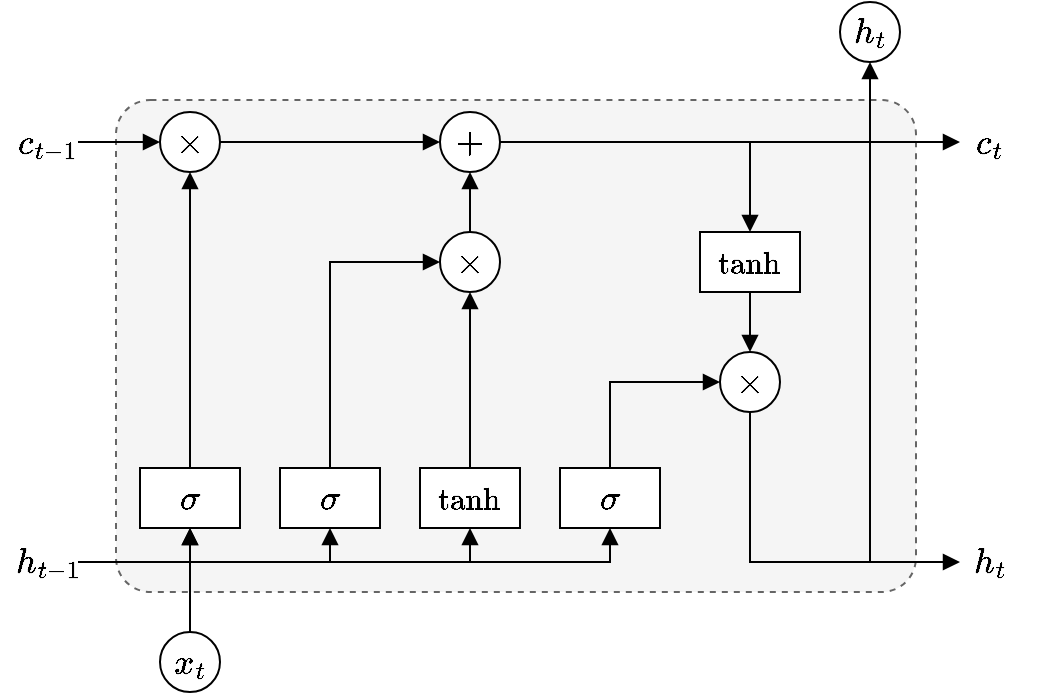 <mxfile version="26.0.12">
  <diagram name="第 1 页" id="LHeUYlA5HnH-P8TUve1t">
    <mxGraphModel dx="658" dy="430" grid="1" gridSize="10" guides="1" tooltips="1" connect="1" arrows="1" fold="1" page="1" pageScale="1" pageWidth="827" pageHeight="1169" math="1" shadow="0">
      <root>
        <mxCell id="0" />
        <mxCell id="1" parent="0" />
        <mxCell id="MSncDrkIAbCbCqFgECyr-38" value="" style="rounded=1;whiteSpace=wrap;html=1;arcSize=7;fillColor=#f5f5f5;fontColor=#333333;strokeColor=#666666;dashed=1;fontSize=15;" vertex="1" parent="1">
          <mxGeometry x="98" y="124" width="400" height="246" as="geometry" />
        </mxCell>
        <mxCell id="MSncDrkIAbCbCqFgECyr-1" value="$$h_{t-1}$$" style="ellipse;whiteSpace=wrap;html=1;aspect=fixed;fontSize=15;fillColor=none;strokeColor=none;" vertex="1" parent="1">
          <mxGeometry x="49" y="340" width="30" height="30" as="geometry" />
        </mxCell>
        <mxCell id="MSncDrkIAbCbCqFgECyr-2" value="$$x_{t}$$" style="ellipse;whiteSpace=wrap;html=1;aspect=fixed;fontSize=15;" vertex="1" parent="1">
          <mxGeometry x="120" y="390" width="30" height="30" as="geometry" />
        </mxCell>
        <mxCell id="MSncDrkIAbCbCqFgECyr-3" value="$$\sigma$$" style="rounded=0;whiteSpace=wrap;html=1;fontSize=15;" vertex="1" parent="1">
          <mxGeometry x="110" y="308" width="50" height="30" as="geometry" />
        </mxCell>
        <mxCell id="MSncDrkIAbCbCqFgECyr-4" value="$$\sigma$$" style="rounded=0;whiteSpace=wrap;html=1;fontSize=15;" vertex="1" parent="1">
          <mxGeometry x="180" y="308" width="50" height="30" as="geometry" />
        </mxCell>
        <mxCell id="MSncDrkIAbCbCqFgECyr-5" value="$$\tanh$$" style="rounded=0;whiteSpace=wrap;html=1;fontSize=15;fontFamily=Times New Roman;" vertex="1" parent="1">
          <mxGeometry x="250" y="308" width="50" height="30" as="geometry" />
        </mxCell>
        <mxCell id="MSncDrkIAbCbCqFgECyr-6" value="$$\sigma$$" style="rounded=0;whiteSpace=wrap;html=1;fontSize=15;" vertex="1" parent="1">
          <mxGeometry x="320" y="308" width="50" height="30" as="geometry" />
        </mxCell>
        <mxCell id="MSncDrkIAbCbCqFgECyr-7" value="$$c_{t-1}$$" style="ellipse;whiteSpace=wrap;html=1;aspect=fixed;fontSize=15;strokeColor=none;fillColor=none;" vertex="1" parent="1">
          <mxGeometry x="49" y="130" width="30" height="30" as="geometry" />
        </mxCell>
        <mxCell id="MSncDrkIAbCbCqFgECyr-12" value="$$\tanh$$" style="rounded=0;whiteSpace=wrap;html=1;fontSize=15;fontFamily=Times New Roman;" vertex="1" parent="1">
          <mxGeometry x="390" y="190" width="50" height="30" as="geometry" />
        </mxCell>
        <mxCell id="MSncDrkIAbCbCqFgECyr-13" value="" style="endArrow=block;html=1;rounded=0;exitX=1;exitY=0.5;exitDx=0;exitDy=0;entryX=0.5;entryY=1;entryDx=0;entryDy=0;endFill=1;fontSize=15;" edge="1" parent="1" source="MSncDrkIAbCbCqFgECyr-1" target="MSncDrkIAbCbCqFgECyr-6">
          <mxGeometry width="50" height="50" relative="1" as="geometry">
            <mxPoint x="380" y="430" as="sourcePoint" />
            <mxPoint x="430" y="380" as="targetPoint" />
            <Array as="points">
              <mxPoint x="345" y="355" />
            </Array>
          </mxGeometry>
        </mxCell>
        <mxCell id="MSncDrkIAbCbCqFgECyr-14" value="" style="endArrow=block;html=1;rounded=0;exitX=1;exitY=0.5;exitDx=0;exitDy=0;entryX=0.5;entryY=1;entryDx=0;entryDy=0;endFill=1;fontSize=15;" edge="1" parent="1" source="MSncDrkIAbCbCqFgECyr-1" target="MSncDrkIAbCbCqFgECyr-5">
          <mxGeometry width="50" height="50" relative="1" as="geometry">
            <mxPoint x="90" y="365" as="sourcePoint" />
            <mxPoint x="485" y="340" as="targetPoint" />
            <Array as="points">
              <mxPoint x="275" y="355" />
            </Array>
          </mxGeometry>
        </mxCell>
        <mxCell id="MSncDrkIAbCbCqFgECyr-15" value="" style="endArrow=block;html=1;rounded=0;exitX=1;exitY=0.5;exitDx=0;exitDy=0;entryX=0.5;entryY=1;entryDx=0;entryDy=0;endFill=1;fontSize=15;" edge="1" parent="1" source="MSncDrkIAbCbCqFgECyr-1" target="MSncDrkIAbCbCqFgECyr-4">
          <mxGeometry width="50" height="50" relative="1" as="geometry">
            <mxPoint x="90" y="365" as="sourcePoint" />
            <mxPoint x="385" y="340" as="targetPoint" />
            <Array as="points">
              <mxPoint x="205" y="355" />
            </Array>
          </mxGeometry>
        </mxCell>
        <mxCell id="MSncDrkIAbCbCqFgECyr-16" value="" style="endArrow=block;html=1;rounded=0;exitX=1;exitY=0.5;exitDx=0;exitDy=0;entryX=0.5;entryY=1;entryDx=0;entryDy=0;endFill=1;fontSize=15;" edge="1" parent="1" source="MSncDrkIAbCbCqFgECyr-1" target="MSncDrkIAbCbCqFgECyr-3">
          <mxGeometry width="50" height="50" relative="1" as="geometry">
            <mxPoint x="90" y="365" as="sourcePoint" />
            <mxPoint x="275" y="340" as="targetPoint" />
            <Array as="points">
              <mxPoint x="135" y="355" />
            </Array>
          </mxGeometry>
        </mxCell>
        <mxCell id="MSncDrkIAbCbCqFgECyr-17" value="" style="endArrow=block;html=1;rounded=0;exitX=0.5;exitY=0;exitDx=0;exitDy=0;entryX=0.5;entryY=1;entryDx=0;entryDy=0;endFill=1;fontSize=15;" edge="1" parent="1" source="MSncDrkIAbCbCqFgECyr-2" target="MSncDrkIAbCbCqFgECyr-3">
          <mxGeometry width="50" height="50" relative="1" as="geometry">
            <mxPoint x="155" y="460" as="sourcePoint" />
            <mxPoint x="205" y="410" as="targetPoint" />
          </mxGeometry>
        </mxCell>
        <mxCell id="MSncDrkIAbCbCqFgECyr-18" value="" style="endArrow=block;html=1;rounded=0;exitX=0.5;exitY=0;exitDx=0;exitDy=0;entryX=0.5;entryY=1;entryDx=0;entryDy=0;endFill=1;fontSize=15;" edge="1" parent="1" source="MSncDrkIAbCbCqFgECyr-3" target="MSncDrkIAbCbCqFgECyr-30">
          <mxGeometry width="50" height="50" relative="1" as="geometry">
            <mxPoint x="145" y="230" as="sourcePoint" />
            <mxPoint x="130" y="160" as="targetPoint" />
          </mxGeometry>
        </mxCell>
        <mxCell id="MSncDrkIAbCbCqFgECyr-19" value="" style="endArrow=block;html=1;rounded=0;exitX=0.5;exitY=0;exitDx=0;exitDy=0;entryX=0;entryY=0.5;entryDx=0;entryDy=0;endFill=1;fontSize=15;" edge="1" parent="1" source="MSncDrkIAbCbCqFgECyr-4" target="MSncDrkIAbCbCqFgECyr-31">
          <mxGeometry width="50" height="50" relative="1" as="geometry">
            <mxPoint x="175" y="310" as="sourcePoint" />
            <mxPoint x="360" y="215" as="targetPoint" />
            <Array as="points">
              <mxPoint x="205" y="205" />
            </Array>
          </mxGeometry>
        </mxCell>
        <mxCell id="MSncDrkIAbCbCqFgECyr-20" value="" style="endArrow=block;html=1;rounded=0;exitX=1;exitY=0.5;exitDx=0;exitDy=0;entryX=0;entryY=0.5;entryDx=0;entryDy=0;endFill=1;fontSize=15;" edge="1" parent="1" source="MSncDrkIAbCbCqFgECyr-7" target="MSncDrkIAbCbCqFgECyr-30">
          <mxGeometry width="50" height="50" relative="1" as="geometry">
            <mxPoint x="175" y="310" as="sourcePoint" />
            <mxPoint x="150.0" y="145" as="targetPoint" />
          </mxGeometry>
        </mxCell>
        <mxCell id="MSncDrkIAbCbCqFgECyr-21" value="" style="endArrow=block;html=1;rounded=0;exitX=1;exitY=0.5;exitDx=0;exitDy=0;entryX=0;entryY=0.5;entryDx=0;entryDy=0;endFill=1;fontSize=15;" edge="1" parent="1" source="MSncDrkIAbCbCqFgECyr-30" target="MSncDrkIAbCbCqFgECyr-29">
          <mxGeometry width="50" height="50" relative="1" as="geometry">
            <mxPoint x="180.0" y="145" as="sourcePoint" />
            <mxPoint x="360" y="145" as="targetPoint" />
          </mxGeometry>
        </mxCell>
        <mxCell id="MSncDrkIAbCbCqFgECyr-22" value="" style="endArrow=block;html=1;rounded=0;exitX=1;exitY=0.5;exitDx=0;exitDy=0;endFill=1;entryX=0;entryY=0.5;entryDx=0;entryDy=0;fontSize=15;" edge="1" parent="1" target="MSncDrkIAbCbCqFgECyr-36">
          <mxGeometry width="50" height="50" relative="1" as="geometry">
            <mxPoint x="390" y="145" as="sourcePoint" />
            <mxPoint x="660" y="145" as="targetPoint" />
          </mxGeometry>
        </mxCell>
        <mxCell id="MSncDrkIAbCbCqFgECyr-23" value="" style="endArrow=block;html=1;rounded=0;exitX=1;exitY=0.5;exitDx=0;exitDy=0;endFill=1;entryX=0.5;entryY=0;entryDx=0;entryDy=0;fontSize=15;" edge="1" parent="1" source="MSncDrkIAbCbCqFgECyr-29" target="MSncDrkIAbCbCqFgECyr-12">
          <mxGeometry width="50" height="50" relative="1" as="geometry">
            <mxPoint x="390" y="145" as="sourcePoint" />
            <mxPoint x="670" y="155" as="targetPoint" />
            <Array as="points">
              <mxPoint x="415" y="145" />
            </Array>
          </mxGeometry>
        </mxCell>
        <mxCell id="MSncDrkIAbCbCqFgECyr-24" value="" style="endArrow=block;html=1;rounded=0;exitX=0.5;exitY=1;exitDx=0;exitDy=0;entryX=0.5;entryY=0;entryDx=0;entryDy=0;endFill=1;fontSize=15;" edge="1" parent="1" source="MSncDrkIAbCbCqFgECyr-12" target="MSncDrkIAbCbCqFgECyr-32">
          <mxGeometry width="50" height="50" relative="1" as="geometry">
            <mxPoint x="185" y="310" as="sourcePoint" />
            <mxPoint x="455" y="250" as="targetPoint" />
            <Array as="points" />
          </mxGeometry>
        </mxCell>
        <mxCell id="MSncDrkIAbCbCqFgECyr-25" value="" style="endArrow=block;html=1;rounded=0;exitX=0.5;exitY=0;exitDx=0;exitDy=0;entryX=0;entryY=0.5;entryDx=0;entryDy=0;endFill=1;fontSize=15;" edge="1" parent="1" source="MSncDrkIAbCbCqFgECyr-6" target="MSncDrkIAbCbCqFgECyr-32">
          <mxGeometry width="50" height="50" relative="1" as="geometry">
            <mxPoint x="410" y="270" as="sourcePoint" />
            <mxPoint x="530" y="265" as="targetPoint" />
            <Array as="points">
              <mxPoint x="345" y="265" />
            </Array>
          </mxGeometry>
        </mxCell>
        <mxCell id="MSncDrkIAbCbCqFgECyr-26" value="" style="endArrow=block;html=1;rounded=0;exitX=0.5;exitY=1;exitDx=0;exitDy=0;endFill=1;entryX=0;entryY=0.5;entryDx=0;entryDy=0;fontSize=15;" edge="1" parent="1" source="MSncDrkIAbCbCqFgECyr-32" target="MSncDrkIAbCbCqFgECyr-35">
          <mxGeometry width="50" height="50" relative="1" as="geometry">
            <mxPoint x="545" y="280" as="sourcePoint" />
            <mxPoint x="650" y="350" as="targetPoint" />
            <Array as="points">
              <mxPoint x="415" y="355" />
            </Array>
          </mxGeometry>
        </mxCell>
        <mxCell id="MSncDrkIAbCbCqFgECyr-27" value="" style="endArrow=block;html=1;rounded=0;exitX=0.5;exitY=0;exitDx=0;exitDy=0;entryX=0.5;entryY=1;entryDx=0;entryDy=0;endFill=1;fontSize=15;" edge="1" parent="1" source="MSncDrkIAbCbCqFgECyr-5" target="MSncDrkIAbCbCqFgECyr-31">
          <mxGeometry width="50" height="50" relative="1" as="geometry">
            <mxPoint x="400" y="270" as="sourcePoint" />
            <mxPoint x="375" y="230" as="targetPoint" />
          </mxGeometry>
        </mxCell>
        <mxCell id="MSncDrkIAbCbCqFgECyr-29" value="$$+$$" style="ellipse;whiteSpace=wrap;html=1;aspect=fixed;fontSize=15;" vertex="1" parent="1">
          <mxGeometry x="260" y="130" width="30" height="30" as="geometry" />
        </mxCell>
        <mxCell id="MSncDrkIAbCbCqFgECyr-30" value="$$\times$$" style="ellipse;whiteSpace=wrap;html=1;aspect=fixed;fontSize=15;" vertex="1" parent="1">
          <mxGeometry x="120" y="130" width="30" height="30" as="geometry" />
        </mxCell>
        <mxCell id="MSncDrkIAbCbCqFgECyr-37" value="" style="edgeStyle=orthogonalEdgeStyle;rounded=0;orthogonalLoop=1;jettySize=auto;html=1;exitX=0.5;exitY=0;exitDx=0;exitDy=0;endArrow=block;endFill=1;fontSize=15;" edge="1" parent="1" source="MSncDrkIAbCbCqFgECyr-31" target="MSncDrkIAbCbCqFgECyr-29">
          <mxGeometry relative="1" as="geometry" />
        </mxCell>
        <mxCell id="MSncDrkIAbCbCqFgECyr-31" value="$$\times$$" style="ellipse;whiteSpace=wrap;html=1;aspect=fixed;fontSize=15;" vertex="1" parent="1">
          <mxGeometry x="260" y="190" width="30" height="30" as="geometry" />
        </mxCell>
        <mxCell id="MSncDrkIAbCbCqFgECyr-32" value="$$\times$$" style="ellipse;whiteSpace=wrap;html=1;aspect=fixed;fontSize=15;" vertex="1" parent="1">
          <mxGeometry x="400" y="250" width="30" height="30" as="geometry" />
        </mxCell>
        <mxCell id="MSncDrkIAbCbCqFgECyr-33" value="" style="endArrow=block;html=1;rounded=0;endFill=1;entryX=0.5;entryY=1;entryDx=0;entryDy=0;fontSize=15;" edge="1" parent="1" target="MSncDrkIAbCbCqFgECyr-34">
          <mxGeometry width="50" height="50" relative="1" as="geometry">
            <mxPoint x="475" y="355" as="sourcePoint" />
            <mxPoint x="525" y="120" as="targetPoint" />
          </mxGeometry>
        </mxCell>
        <mxCell id="MSncDrkIAbCbCqFgECyr-34" value="$$h_{t}$$" style="ellipse;whiteSpace=wrap;html=1;aspect=fixed;fontSize=15;" vertex="1" parent="1">
          <mxGeometry x="460" y="75" width="30" height="30" as="geometry" />
        </mxCell>
        <mxCell id="MSncDrkIAbCbCqFgECyr-35" value="$$h_{t}$$" style="ellipse;whiteSpace=wrap;html=1;aspect=fixed;fontSize=15;fillColor=none;strokeColor=none;" vertex="1" parent="1">
          <mxGeometry x="520" y="340" width="30" height="30" as="geometry" />
        </mxCell>
        <mxCell id="MSncDrkIAbCbCqFgECyr-36" value="$$c_{t}$$" style="ellipse;whiteSpace=wrap;html=1;aspect=fixed;fontSize=15;strokeColor=none;fillColor=none;" vertex="1" parent="1">
          <mxGeometry x="520" y="130" width="30" height="30" as="geometry" />
        </mxCell>
      </root>
    </mxGraphModel>
  </diagram>
</mxfile>
